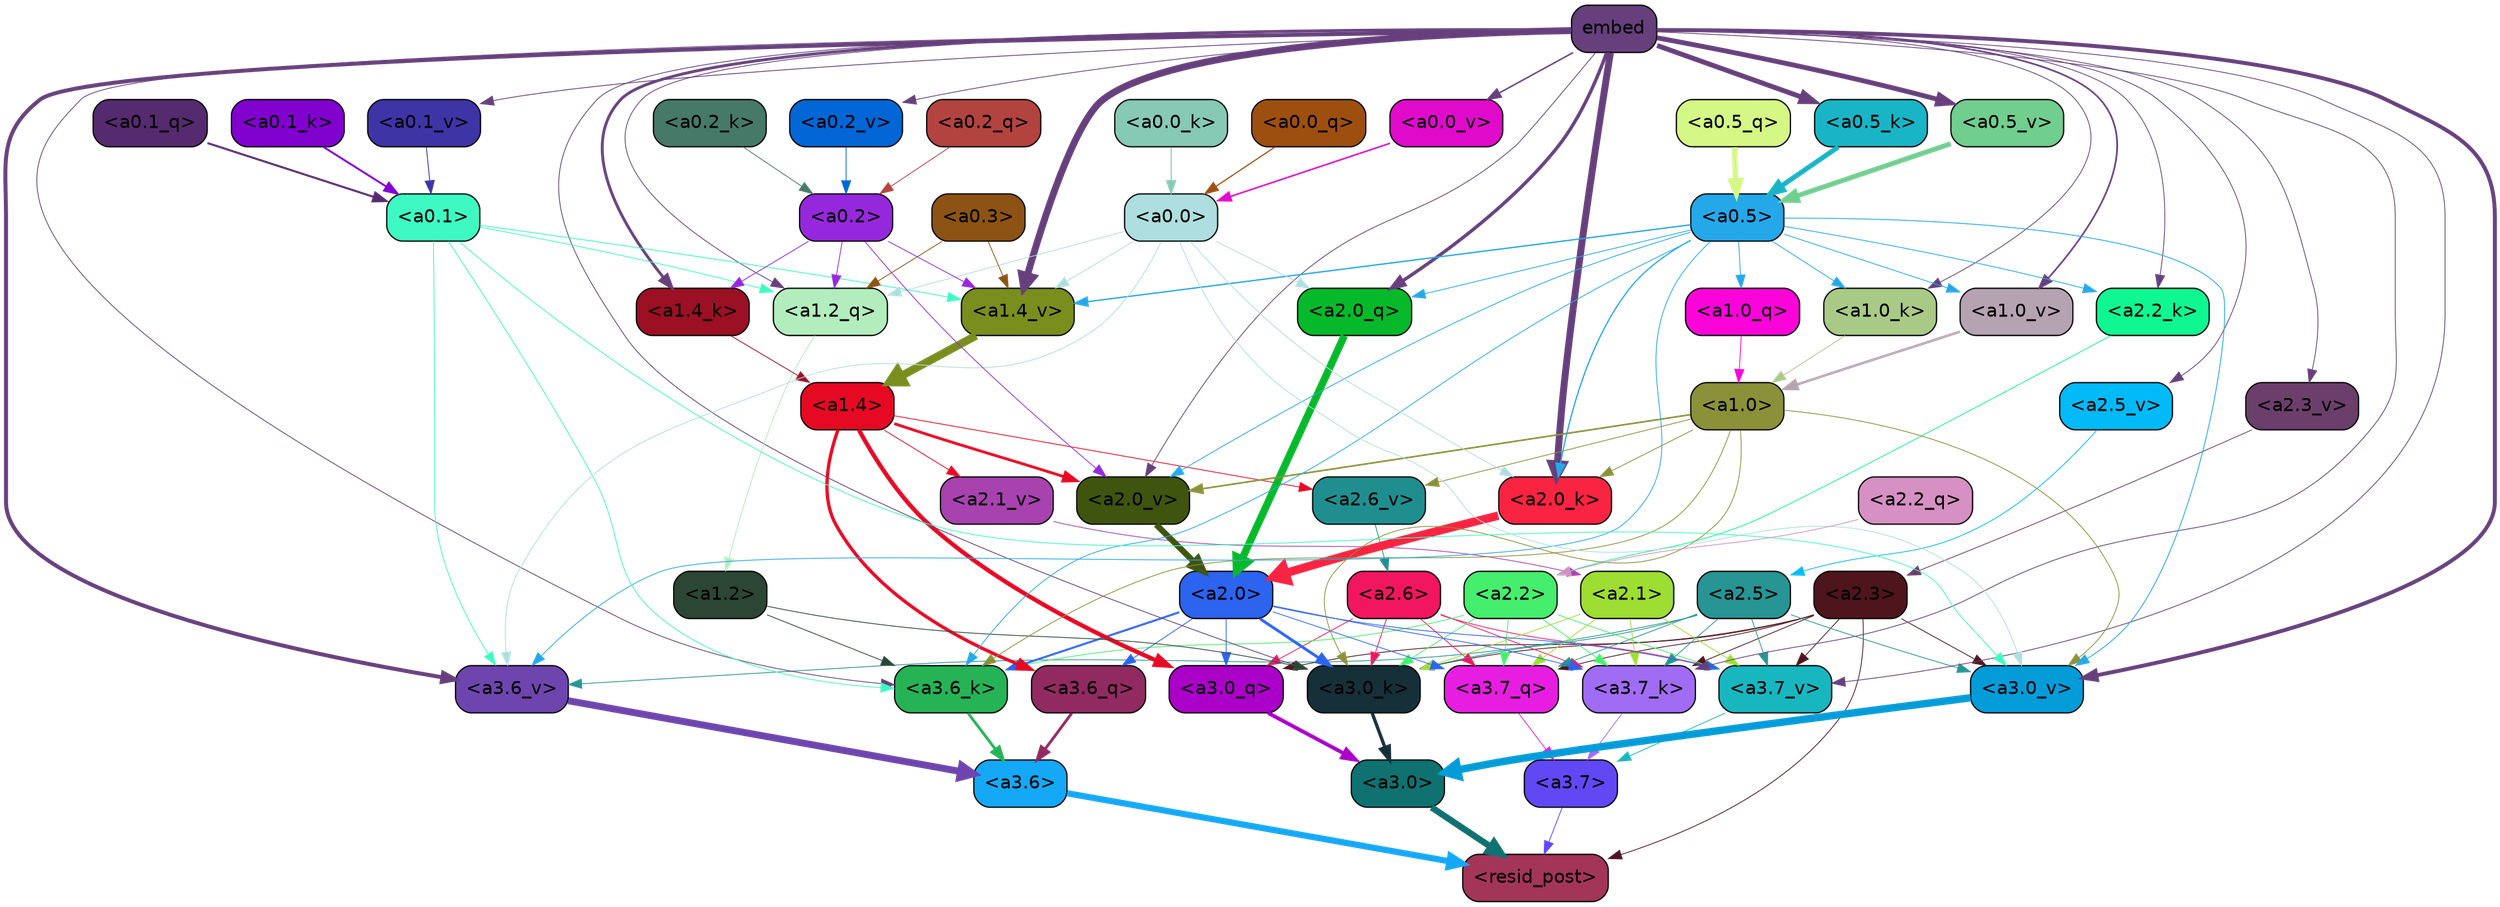 strict digraph "" {
	graph [bgcolor=transparent,
		layout=dot,
		overlap=false,
		splines=true
	];
	"<a3.7>"	[color=black,
		fillcolor="#6048f5",
		fontname=Helvetica,
		shape=box,
		style="filled, rounded"];
	"<resid_post>"	[color=black,
		fillcolor="#a33558",
		fontname=Helvetica,
		shape=box,
		style="filled, rounded"];
	"<a3.7>" -> "<resid_post>"	[color="#6048f5",
		penwidth=0.6];
	"<a3.6>"	[color=black,
		fillcolor="#15a8f7",
		fontname=Helvetica,
		shape=box,
		style="filled, rounded"];
	"<a3.6>" -> "<resid_post>"	[color="#15a8f7",
		penwidth=4.753257989883423];
	"<a3.0>"	[color=black,
		fillcolor="#0f7170",
		fontname=Helvetica,
		shape=box,
		style="filled, rounded"];
	"<a3.0>" -> "<resid_post>"	[color="#0f7170",
		penwidth=4.90053927898407];
	"<a2.3>"	[color=black,
		fillcolor="#4e151d",
		fontname=Helvetica,
		shape=box,
		style="filled, rounded"];
	"<a2.3>" -> "<resid_post>"	[color="#4e151d",
		penwidth=0.6];
	"<a3.7_q>"	[color=black,
		fillcolor="#e71ee1",
		fontname=Helvetica,
		shape=box,
		style="filled, rounded"];
	"<a2.3>" -> "<a3.7_q>"	[color="#4e151d",
		penwidth=0.6];
	"<a3.0_q>"	[color=black,
		fillcolor="#aa00c8",
		fontname=Helvetica,
		shape=box,
		style="filled, rounded"];
	"<a2.3>" -> "<a3.0_q>"	[color="#4e151d",
		penwidth=0.6];
	"<a3.7_k>"	[color=black,
		fillcolor="#a06cf4",
		fontname=Helvetica,
		shape=box,
		style="filled, rounded"];
	"<a2.3>" -> "<a3.7_k>"	[color="#4e151d",
		penwidth=0.6];
	"<a3.0_k>"	[color=black,
		fillcolor="#163039",
		fontname=Helvetica,
		shape=box,
		style="filled, rounded"];
	"<a2.3>" -> "<a3.0_k>"	[color="#4e151d",
		penwidth=0.6];
	"<a3.7_v>"	[color=black,
		fillcolor="#18b7c0",
		fontname=Helvetica,
		shape=box,
		style="filled, rounded"];
	"<a2.3>" -> "<a3.7_v>"	[color="#4e151d",
		penwidth=0.6];
	"<a3.0_v>"	[color=black,
		fillcolor="#039cd9",
		fontname=Helvetica,
		shape=box,
		style="filled, rounded"];
	"<a2.3>" -> "<a3.0_v>"	[color="#4e151d",
		penwidth=0.6];
	"<a3.7_q>" -> "<a3.7>"	[color="#e71ee1",
		penwidth=0.6];
	"<a3.6_q>"	[color=black,
		fillcolor="#912a61",
		fontname=Helvetica,
		shape=box,
		style="filled, rounded"];
	"<a3.6_q>" -> "<a3.6>"	[color="#912a61",
		penwidth=2.160832464694977];
	"<a3.0_q>" -> "<a3.0>"	[color="#aa00c8",
		penwidth=2.870753765106201];
	"<a3.7_k>" -> "<a3.7>"	[color="#a06cf4",
		penwidth=0.6];
	"<a3.6_k>"	[color=black,
		fillcolor="#26b356",
		fontname=Helvetica,
		shape=box,
		style="filled, rounded"];
	"<a3.6_k>" -> "<a3.6>"	[color="#26b356",
		penwidth=2.13908451795578];
	"<a3.0_k>" -> "<a3.0>"	[color="#163039",
		penwidth=2.520303964614868];
	"<a3.7_v>" -> "<a3.7>"	[color="#18b7c0",
		penwidth=0.6];
	"<a3.6_v>"	[color=black,
		fillcolor="#6e45ae",
		fontname=Helvetica,
		shape=box,
		style="filled, rounded"];
	"<a3.6_v>" -> "<a3.6>"	[color="#6e45ae",
		penwidth=5.297133803367615];
	"<a3.0_v>" -> "<a3.0>"	[color="#039cd9",
		penwidth=5.680712580680847];
	"<a2.6>"	[color=black,
		fillcolor="#f21660",
		fontname=Helvetica,
		shape=box,
		style="filled, rounded"];
	"<a2.6>" -> "<a3.7_q>"	[color="#f21660",
		penwidth=0.6];
	"<a2.6>" -> "<a3.0_q>"	[color="#f21660",
		penwidth=0.6];
	"<a2.6>" -> "<a3.7_k>"	[color="#f21660",
		penwidth=0.6];
	"<a2.6>" -> "<a3.0_k>"	[color="#f21660",
		penwidth=0.6];
	"<a2.6>" -> "<a3.7_v>"	[color="#f21660",
		penwidth=0.6];
	"<a2.5>"	[color=black,
		fillcolor="#269593",
		fontname=Helvetica,
		shape=box,
		style="filled, rounded"];
	"<a2.5>" -> "<a3.7_q>"	[color="#269593",
		penwidth=0.6];
	"<a2.5>" -> "<a3.7_k>"	[color="#269593",
		penwidth=0.6];
	"<a2.5>" -> "<a3.0_k>"	[color="#269593",
		penwidth=0.6];
	"<a2.5>" -> "<a3.7_v>"	[color="#269593",
		penwidth=0.6];
	"<a2.5>" -> "<a3.6_v>"	[color="#269593",
		penwidth=0.6];
	"<a2.5>" -> "<a3.0_v>"	[color="#269593",
		penwidth=0.6];
	"<a2.2>"	[color=black,
		fillcolor="#45ee6d",
		fontname=Helvetica,
		shape=box,
		style="filled, rounded"];
	"<a2.2>" -> "<a3.7_q>"	[color="#45ee6d",
		penwidth=0.6];
	"<a2.2>" -> "<a3.7_k>"	[color="#45ee6d",
		penwidth=0.6];
	"<a2.2>" -> "<a3.6_k>"	[color="#45ee6d",
		penwidth=0.6];
	"<a2.2>" -> "<a3.0_k>"	[color="#45ee6d",
		penwidth=0.6];
	"<a2.2>" -> "<a3.7_v>"	[color="#45ee6d",
		penwidth=0.6];
	"<a2.1>"	[color=black,
		fillcolor="#9edd31",
		fontname=Helvetica,
		shape=box,
		style="filled, rounded"];
	"<a2.1>" -> "<a3.7_q>"	[color="#9edd31",
		penwidth=0.6];
	"<a2.1>" -> "<a3.7_k>"	[color="#9edd31",
		penwidth=0.6];
	"<a2.1>" -> "<a3.0_k>"	[color="#9edd31",
		penwidth=0.6];
	"<a2.1>" -> "<a3.7_v>"	[color="#9edd31",
		penwidth=0.6];
	"<a2.0>"	[color=black,
		fillcolor="#2c63ef",
		fontname=Helvetica,
		shape=box,
		style="filled, rounded"];
	"<a2.0>" -> "<a3.7_q>"	[color="#2c63ef",
		penwidth=0.6];
	"<a2.0>" -> "<a3.6_q>"	[color="#2c63ef",
		penwidth=0.6];
	"<a2.0>" -> "<a3.0_q>"	[color="#2c63ef",
		penwidth=0.6];
	"<a2.0>" -> "<a3.7_k>"	[color="#2c63ef",
		penwidth=0.6];
	"<a2.0>" -> "<a3.6_k>"	[color="#2c63ef",
		penwidth=1.5348684191703796];
	"<a2.0>" -> "<a3.0_k>"	[color="#2c63ef",
		penwidth=2.172017753124237];
	"<a2.0>" -> "<a3.7_v>"	[color="#2c63ef",
		penwidth=0.6];
	"<a1.4>"	[color=black,
		fillcolor="#e60923",
		fontname=Helvetica,
		shape=box,
		style="filled, rounded"];
	"<a1.4>" -> "<a3.6_q>"	[color="#e60923",
		penwidth=2.532623291015625];
	"<a1.4>" -> "<a3.0_q>"	[color="#e60923",
		penwidth=3.2595192790031433];
	"<a2.6_v>"	[color=black,
		fillcolor="#208e8f",
		fontname=Helvetica,
		shape=box,
		style="filled, rounded"];
	"<a1.4>" -> "<a2.6_v>"	[color="#e60923",
		penwidth=0.6];
	"<a2.1_v>"	[color=black,
		fillcolor="#a742af",
		fontname=Helvetica,
		shape=box,
		style="filled, rounded"];
	"<a1.4>" -> "<a2.1_v>"	[color="#e60923",
		penwidth=0.6];
	"<a2.0_v>"	[color=black,
		fillcolor="#3f540f",
		fontname=Helvetica,
		shape=box,
		style="filled, rounded"];
	"<a1.4>" -> "<a2.0_v>"	[color="#e60923",
		penwidth=2.1199009865522385];
	embed	[color=black,
		fillcolor="#663f7c",
		fontname=Helvetica,
		shape=box,
		style="filled, rounded"];
	embed -> "<a3.7_k>"	[color="#663f7c",
		penwidth=0.6];
	embed -> "<a3.6_k>"	[color="#663f7c",
		penwidth=0.6];
	embed -> "<a3.0_k>"	[color="#663f7c",
		penwidth=0.6117386221885681];
	embed -> "<a3.7_v>"	[color="#663f7c",
		penwidth=0.6];
	embed -> "<a3.6_v>"	[color="#663f7c",
		penwidth=3.0186105966567993];
	embed -> "<a3.0_v>"	[color="#663f7c",
		penwidth=2.969020187854767];
	"<a2.0_q>"	[color=black,
		fillcolor="#06b92a",
		fontname=Helvetica,
		shape=box,
		style="filled, rounded"];
	embed -> "<a2.0_q>"	[color="#663f7c",
		penwidth=2.5791755318641663];
	"<a2.2_k>"	[color=black,
		fillcolor="#0ff790",
		fontname=Helvetica,
		shape=box,
		style="filled, rounded"];
	embed -> "<a2.2_k>"	[color="#663f7c",
		penwidth=0.6];
	"<a2.0_k>"	[color=black,
		fillcolor="#f82441",
		fontname=Helvetica,
		shape=box,
		style="filled, rounded"];
	embed -> "<a2.0_k>"	[color="#663f7c",
		penwidth=5.307481050491333];
	"<a2.5_v>"	[color=black,
		fillcolor="#02baf7",
		fontname=Helvetica,
		shape=box,
		style="filled, rounded"];
	embed -> "<a2.5_v>"	[color="#663f7c",
		penwidth=0.6];
	"<a2.3_v>"	[color=black,
		fillcolor="#6b3e6c",
		fontname=Helvetica,
		shape=box,
		style="filled, rounded"];
	embed -> "<a2.3_v>"	[color="#663f7c",
		penwidth=0.6];
	embed -> "<a2.0_v>"	[color="#663f7c",
		penwidth=0.6];
	"<a1.2_q>"	[color=black,
		fillcolor="#b3edbe",
		fontname=Helvetica,
		shape=box,
		style="filled, rounded"];
	embed -> "<a1.2_q>"	[color="#663f7c",
		penwidth=0.6];
	"<a1.4_k>"	[color=black,
		fillcolor="#9b1023",
		fontname=Helvetica,
		shape=box,
		style="filled, rounded"];
	embed -> "<a1.4_k>"	[color="#663f7c",
		penwidth=2.1839776039123535];
	"<a1.0_k>"	[color=black,
		fillcolor="#a9ca87",
		fontname=Helvetica,
		shape=box,
		style="filled, rounded"];
	embed -> "<a1.0_k>"	[color="#663f7c",
		penwidth=0.6];
	"<a1.4_v>"	[color=black,
		fillcolor="#7a8e1e",
		fontname=Helvetica,
		shape=box,
		style="filled, rounded"];
	embed -> "<a1.4_v>"	[color="#663f7c",
		penwidth=5.2540810108184814];
	"<a1.0_v>"	[color=black,
		fillcolor="#b6a3b2",
		fontname=Helvetica,
		shape=box,
		style="filled, rounded"];
	embed -> "<a1.0_v>"	[color="#663f7c",
		penwidth=1.3048751950263977];
	"<a0.5_k>"	[color=black,
		fillcolor="#19b5c6",
		fontname=Helvetica,
		shape=box,
		style="filled, rounded"];
	embed -> "<a0.5_k>"	[color="#663f7c",
		penwidth=3.7413554191589355];
	"<a0.5_v>"	[color=black,
		fillcolor="#70ce8f",
		fontname=Helvetica,
		shape=box,
		style="filled, rounded"];
	embed -> "<a0.5_v>"	[color="#663f7c",
		penwidth=3.7020363211631775];
	"<a0.2_v>"	[color=black,
		fillcolor="#0266d6",
		fontname=Helvetica,
		shape=box,
		style="filled, rounded"];
	embed -> "<a0.2_v>"	[color="#663f7c",
		penwidth=0.6];
	"<a0.1_v>"	[color=black,
		fillcolor="#3f34a6",
		fontname=Helvetica,
		shape=box,
		style="filled, rounded"];
	embed -> "<a0.1_v>"	[color="#663f7c",
		penwidth=0.6266210079193115];
	"<a0.0_v>"	[color=black,
		fillcolor="#e00acb",
		fontname=Helvetica,
		shape=box,
		style="filled, rounded"];
	embed -> "<a0.0_v>"	[color="#663f7c",
		penwidth=1.1311111450195312];
	"<a1.2>"	[color=black,
		fillcolor="#2b4635",
		fontname=Helvetica,
		shape=box,
		style="filled, rounded"];
	"<a1.2>" -> "<a3.6_k>"	[color="#2b4635",
		penwidth=0.6];
	"<a1.2>" -> "<a3.0_k>"	[color="#2b4635",
		penwidth=0.6];
	"<a1.0>"	[color=black,
		fillcolor="#8b9138",
		fontname=Helvetica,
		shape=box,
		style="filled, rounded"];
	"<a1.0>" -> "<a3.6_k>"	[color="#8b9138",
		penwidth=0.6];
	"<a1.0>" -> "<a3.0_k>"	[color="#8b9138",
		penwidth=0.6];
	"<a1.0>" -> "<a3.0_v>"	[color="#8b9138",
		penwidth=0.6];
	"<a1.0>" -> "<a2.0_k>"	[color="#8b9138",
		penwidth=0.6];
	"<a1.0>" -> "<a2.6_v>"	[color="#8b9138",
		penwidth=0.6];
	"<a1.0>" -> "<a2.0_v>"	[color="#8b9138",
		penwidth=1.237271785736084];
	"<a0.5>"	[color=black,
		fillcolor="#25a8e9",
		fontname=Helvetica,
		shape=box,
		style="filled, rounded"];
	"<a0.5>" -> "<a3.6_k>"	[color="#25a8e9",
		penwidth=0.6];
	"<a0.5>" -> "<a3.6_v>"	[color="#25a8e9",
		penwidth=0.6];
	"<a0.5>" -> "<a3.0_v>"	[color="#25a8e9",
		penwidth=0.6409564018249512];
	"<a0.5>" -> "<a2.0_q>"	[color="#25a8e9",
		penwidth=0.6];
	"<a0.5>" -> "<a2.2_k>"	[color="#25a8e9",
		penwidth=0.6];
	"<a0.5>" -> "<a2.0_k>"	[color="#25a8e9",
		penwidth=0.9355769157409668];
	"<a0.5>" -> "<a2.0_v>"	[color="#25a8e9",
		penwidth=0.6];
	"<a1.0_q>"	[color=black,
		fillcolor="#fa04d9",
		fontname=Helvetica,
		shape=box,
		style="filled, rounded"];
	"<a0.5>" -> "<a1.0_q>"	[color="#25a8e9",
		penwidth=0.6];
	"<a0.5>" -> "<a1.0_k>"	[color="#25a8e9",
		penwidth=0.6];
	"<a0.5>" -> "<a1.4_v>"	[color="#25a8e9",
		penwidth=1.016412615776062];
	"<a0.5>" -> "<a1.0_v>"	[color="#25a8e9",
		penwidth=0.6];
	"<a0.1>"	[color=black,
		fillcolor="#3efac2",
		fontname=Helvetica,
		shape=box,
		style="filled, rounded"];
	"<a0.1>" -> "<a3.6_k>"	[color="#3efac2",
		penwidth=0.6];
	"<a0.1>" -> "<a3.6_v>"	[color="#3efac2",
		penwidth=0.6];
	"<a0.1>" -> "<a3.0_v>"	[color="#3efac2",
		penwidth=0.6];
	"<a0.1>" -> "<a1.2_q>"	[color="#3efac2",
		penwidth=0.6];
	"<a0.1>" -> "<a1.4_v>"	[color="#3efac2",
		penwidth=0.6440334320068359];
	"<a0.0>"	[color=black,
		fillcolor="#aededf",
		fontname=Helvetica,
		shape=box,
		style="filled, rounded"];
	"<a0.0>" -> "<a3.6_v>"	[color="#aededf",
		penwidth=0.6];
	"<a0.0>" -> "<a3.0_v>"	[color="#aededf",
		penwidth=0.6];
	"<a0.0>" -> "<a2.0_q>"	[color="#aededf",
		penwidth=0.6];
	"<a0.0>" -> "<a2.0_k>"	[color="#aededf",
		penwidth=0.6];
	"<a0.0>" -> "<a1.2_q>"	[color="#aededf",
		penwidth=0.6];
	"<a0.0>" -> "<a1.4_v>"	[color="#aededf",
		penwidth=0.6];
	"<a2.2_q>"	[color=black,
		fillcolor="#d790c3",
		fontname=Helvetica,
		shape=box,
		style="filled, rounded"];
	"<a2.2_q>" -> "<a2.2>"	[color="#d790c3",
		penwidth=0.6];
	"<a2.0_q>" -> "<a2.0>"	[color="#06b92a",
		penwidth=5.682948350906372];
	"<a2.2_k>" -> "<a2.2>"	[color="#0ff790",
		penwidth=0.6];
	"<a2.0_k>" -> "<a2.0>"	[color="#f82441",
		penwidth=6.450693130493164];
	"<a2.6_v>" -> "<a2.6>"	[color="#208e8f",
		penwidth=0.6];
	"<a2.5_v>" -> "<a2.5>"	[color="#02baf7",
		penwidth=0.6];
	"<a2.3_v>" -> "<a2.3>"	[color="#6b3e6c",
		penwidth=0.6];
	"<a2.1_v>" -> "<a2.1>"	[color="#a742af",
		penwidth=0.6];
	"<a2.0_v>" -> "<a2.0>"	[color="#3f540f",
		penwidth=4.592647075653076];
	"<a0.2>"	[color=black,
		fillcolor="#9528dc",
		fontname=Helvetica,
		shape=box,
		style="filled, rounded"];
	"<a0.2>" -> "<a2.0_v>"	[color="#9528dc",
		penwidth=0.6];
	"<a0.2>" -> "<a1.2_q>"	[color="#9528dc",
		penwidth=0.6];
	"<a0.2>" -> "<a1.4_k>"	[color="#9528dc",
		penwidth=0.6];
	"<a0.2>" -> "<a1.4_v>"	[color="#9528dc",
		penwidth=0.6];
	"<a1.2_q>" -> "<a1.2>"	[color="#b3edbe",
		penwidth=0.6323684453964233];
	"<a1.0_q>" -> "<a1.0>"	[color="#fa04d9",
		penwidth=0.6];
	"<a1.4_k>" -> "<a1.4>"	[color="#9b1023",
		penwidth=0.6];
	"<a1.0_k>" -> "<a1.0>"	[color="#a9ca87",
		penwidth=0.6];
	"<a1.4_v>" -> "<a1.4>"	[color="#7a8e1e",
		penwidth=6.149721145629883];
	"<a1.0_v>" -> "<a1.0>"	[color="#b6a3b2",
		penwidth=1.874430701136589];
	"<a0.3>"	[color=black,
		fillcolor="#8c5314",
		fontname=Helvetica,
		shape=box,
		style="filled, rounded"];
	"<a0.3>" -> "<a1.2_q>"	[color="#8c5314",
		penwidth=0.6];
	"<a0.3>" -> "<a1.4_v>"	[color="#8c5314",
		penwidth=0.6];
	"<a0.5_q>"	[color=black,
		fillcolor="#d5f786",
		fontname=Helvetica,
		shape=box,
		style="filled, rounded"];
	"<a0.5_q>" -> "<a0.5>"	[color="#d5f786",
		penwidth=4.096640631556511];
	"<a0.2_q>"	[color=black,
		fillcolor="#b3433f",
		fontname=Helvetica,
		shape=box,
		style="filled, rounded"];
	"<a0.2_q>" -> "<a0.2>"	[color="#b3433f",
		penwidth=0.6005611419677734];
	"<a0.1_q>"	[color=black,
		fillcolor="#562a6f",
		fontname=Helvetica,
		shape=box,
		style="filled, rounded"];
	"<a0.1_q>" -> "<a0.1>"	[color="#562a6f",
		penwidth=1.5538761615753174];
	"<a0.0_q>"	[color=black,
		fillcolor="#9d4f10",
		fontname=Helvetica,
		shape=box,
		style="filled, rounded"];
	"<a0.0_q>" -> "<a0.0>"	[color="#9d4f10",
		penwidth=0.8876461982727051];
	"<a0.5_k>" -> "<a0.5>"	[color="#19b5c6",
		penwidth=3.7383413314819336];
	"<a0.2_k>"	[color=black,
		fillcolor="#467968",
		fontname=Helvetica,
		shape=box,
		style="filled, rounded"];
	"<a0.2_k>" -> "<a0.2>"	[color="#467968",
		penwidth=0.6];
	"<a0.1_k>"	[color=black,
		fillcolor="#8101cf",
		fontname=Helvetica,
		shape=box,
		style="filled, rounded"];
	"<a0.1_k>" -> "<a0.1>"	[color="#8101cf",
		penwidth=1.4667291641235352];
	"<a0.0_k>"	[color=black,
		fillcolor="#86c9b5",
		fontname=Helvetica,
		shape=box,
		style="filled, rounded"];
	"<a0.0_k>" -> "<a0.0>"	[color="#86c9b5",
		penwidth=0.7793014049530029];
	"<a0.5_v>" -> "<a0.5>"	[color="#70ce8f",
		penwidth=3.717004656791687];
	"<a0.2_v>" -> "<a0.2>"	[color="#0266d6",
		penwidth=0.6];
	"<a0.1_v>" -> "<a0.1>"	[color="#3f34a6",
		penwidth=0.6493067741394043];
	"<a0.0_v>" -> "<a0.0>"	[color="#e00acb",
		penwidth=1.1432268619537354];
}
